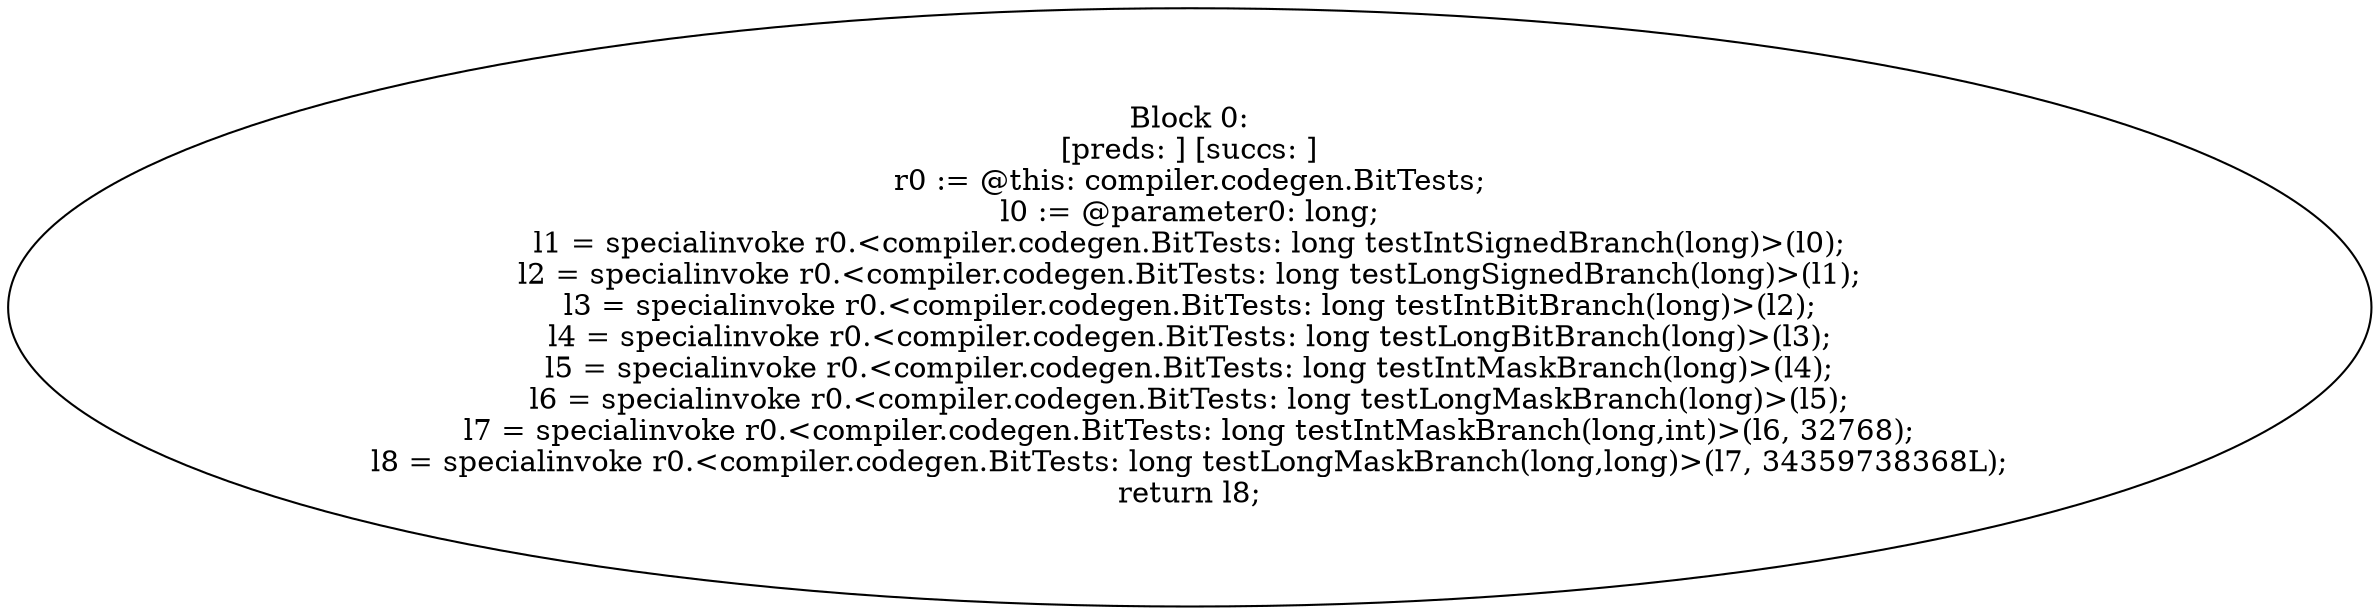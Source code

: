 digraph "unitGraph" {
    "Block 0:
[preds: ] [succs: ]
r0 := @this: compiler.codegen.BitTests;
l0 := @parameter0: long;
l1 = specialinvoke r0.<compiler.codegen.BitTests: long testIntSignedBranch(long)>(l0);
l2 = specialinvoke r0.<compiler.codegen.BitTests: long testLongSignedBranch(long)>(l1);
l3 = specialinvoke r0.<compiler.codegen.BitTests: long testIntBitBranch(long)>(l2);
l4 = specialinvoke r0.<compiler.codegen.BitTests: long testLongBitBranch(long)>(l3);
l5 = specialinvoke r0.<compiler.codegen.BitTests: long testIntMaskBranch(long)>(l4);
l6 = specialinvoke r0.<compiler.codegen.BitTests: long testLongMaskBranch(long)>(l5);
l7 = specialinvoke r0.<compiler.codegen.BitTests: long testIntMaskBranch(long,int)>(l6, 32768);
l8 = specialinvoke r0.<compiler.codegen.BitTests: long testLongMaskBranch(long,long)>(l7, 34359738368L);
return l8;
"
}
